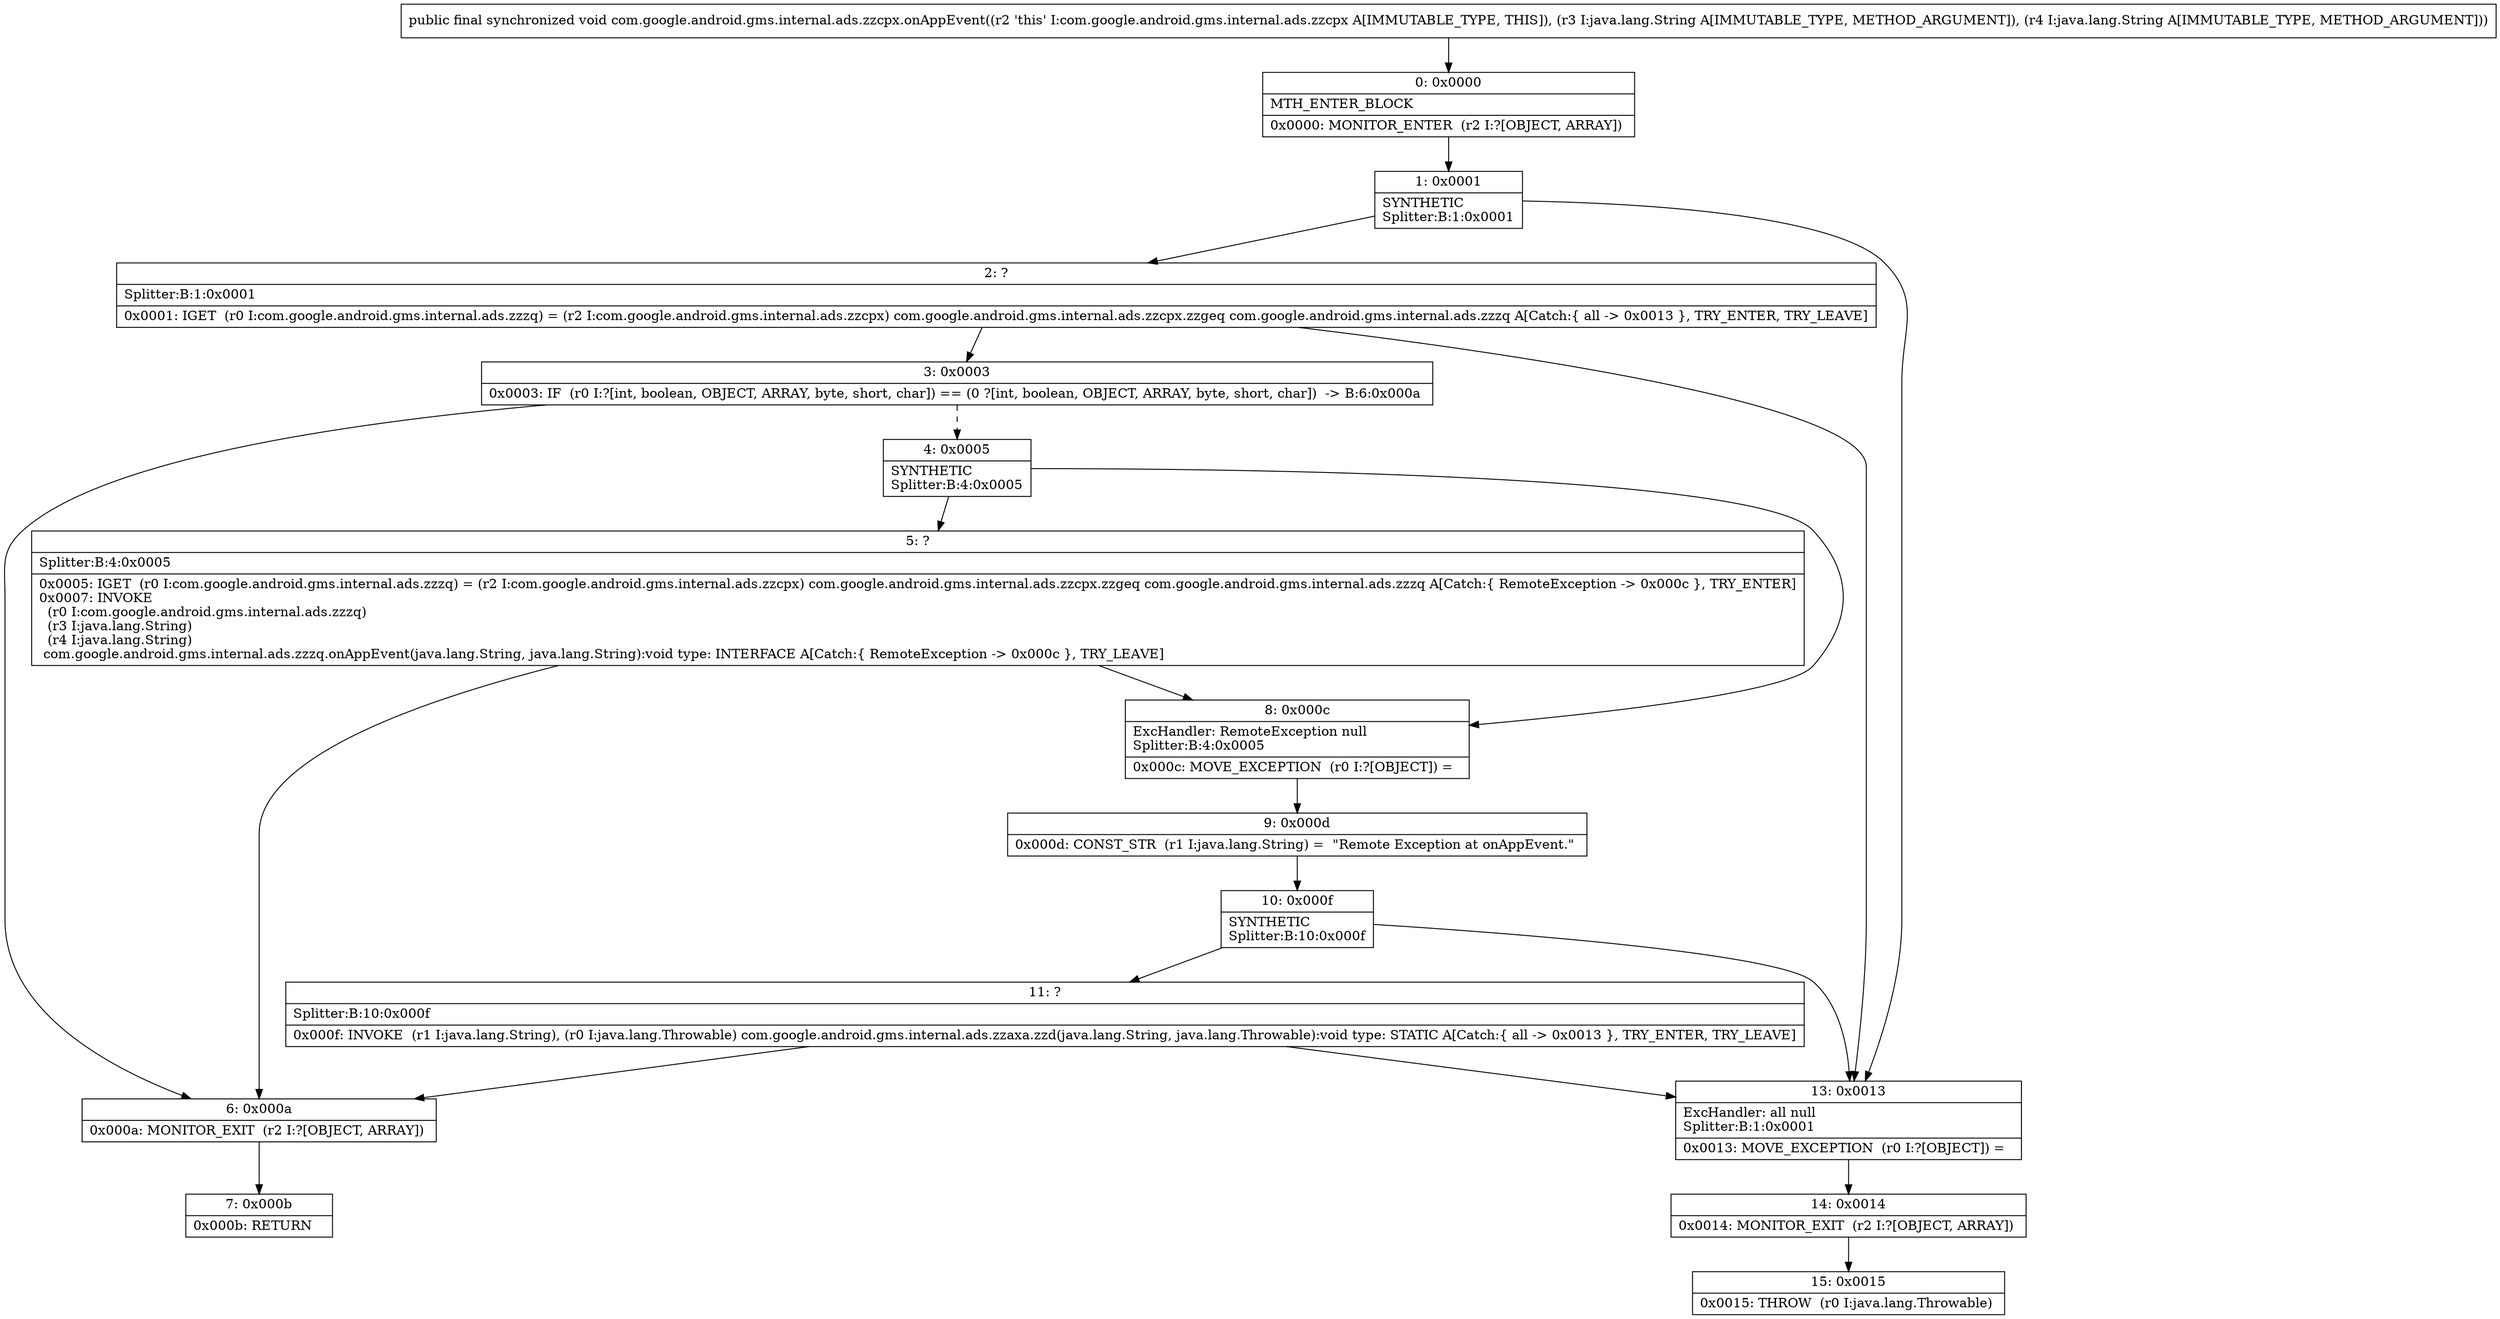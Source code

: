 digraph "CFG forcom.google.android.gms.internal.ads.zzcpx.onAppEvent(Ljava\/lang\/String;Ljava\/lang\/String;)V" {
Node_0 [shape=record,label="{0\:\ 0x0000|MTH_ENTER_BLOCK\l|0x0000: MONITOR_ENTER  (r2 I:?[OBJECT, ARRAY]) \l}"];
Node_1 [shape=record,label="{1\:\ 0x0001|SYNTHETIC\lSplitter:B:1:0x0001\l}"];
Node_2 [shape=record,label="{2\:\ ?|Splitter:B:1:0x0001\l|0x0001: IGET  (r0 I:com.google.android.gms.internal.ads.zzzq) = (r2 I:com.google.android.gms.internal.ads.zzcpx) com.google.android.gms.internal.ads.zzcpx.zzgeq com.google.android.gms.internal.ads.zzzq A[Catch:\{ all \-\> 0x0013 \}, TRY_ENTER, TRY_LEAVE]\l}"];
Node_3 [shape=record,label="{3\:\ 0x0003|0x0003: IF  (r0 I:?[int, boolean, OBJECT, ARRAY, byte, short, char]) == (0 ?[int, boolean, OBJECT, ARRAY, byte, short, char])  \-\> B:6:0x000a \l}"];
Node_4 [shape=record,label="{4\:\ 0x0005|SYNTHETIC\lSplitter:B:4:0x0005\l}"];
Node_5 [shape=record,label="{5\:\ ?|Splitter:B:4:0x0005\l|0x0005: IGET  (r0 I:com.google.android.gms.internal.ads.zzzq) = (r2 I:com.google.android.gms.internal.ads.zzcpx) com.google.android.gms.internal.ads.zzcpx.zzgeq com.google.android.gms.internal.ads.zzzq A[Catch:\{ RemoteException \-\> 0x000c \}, TRY_ENTER]\l0x0007: INVOKE  \l  (r0 I:com.google.android.gms.internal.ads.zzzq)\l  (r3 I:java.lang.String)\l  (r4 I:java.lang.String)\l com.google.android.gms.internal.ads.zzzq.onAppEvent(java.lang.String, java.lang.String):void type: INTERFACE A[Catch:\{ RemoteException \-\> 0x000c \}, TRY_LEAVE]\l}"];
Node_6 [shape=record,label="{6\:\ 0x000a|0x000a: MONITOR_EXIT  (r2 I:?[OBJECT, ARRAY]) \l}"];
Node_7 [shape=record,label="{7\:\ 0x000b|0x000b: RETURN   \l}"];
Node_8 [shape=record,label="{8\:\ 0x000c|ExcHandler: RemoteException null\lSplitter:B:4:0x0005\l|0x000c: MOVE_EXCEPTION  (r0 I:?[OBJECT]) =  \l}"];
Node_9 [shape=record,label="{9\:\ 0x000d|0x000d: CONST_STR  (r1 I:java.lang.String) =  \"Remote Exception at onAppEvent.\" \l}"];
Node_10 [shape=record,label="{10\:\ 0x000f|SYNTHETIC\lSplitter:B:10:0x000f\l}"];
Node_11 [shape=record,label="{11\:\ ?|Splitter:B:10:0x000f\l|0x000f: INVOKE  (r1 I:java.lang.String), (r0 I:java.lang.Throwable) com.google.android.gms.internal.ads.zzaxa.zzd(java.lang.String, java.lang.Throwable):void type: STATIC A[Catch:\{ all \-\> 0x0013 \}, TRY_ENTER, TRY_LEAVE]\l}"];
Node_13 [shape=record,label="{13\:\ 0x0013|ExcHandler: all null\lSplitter:B:1:0x0001\l|0x0013: MOVE_EXCEPTION  (r0 I:?[OBJECT]) =  \l}"];
Node_14 [shape=record,label="{14\:\ 0x0014|0x0014: MONITOR_EXIT  (r2 I:?[OBJECT, ARRAY]) \l}"];
Node_15 [shape=record,label="{15\:\ 0x0015|0x0015: THROW  (r0 I:java.lang.Throwable) \l}"];
MethodNode[shape=record,label="{public final synchronized void com.google.android.gms.internal.ads.zzcpx.onAppEvent((r2 'this' I:com.google.android.gms.internal.ads.zzcpx A[IMMUTABLE_TYPE, THIS]), (r3 I:java.lang.String A[IMMUTABLE_TYPE, METHOD_ARGUMENT]), (r4 I:java.lang.String A[IMMUTABLE_TYPE, METHOD_ARGUMENT])) }"];
MethodNode -> Node_0;
Node_0 -> Node_1;
Node_1 -> Node_2;
Node_1 -> Node_13;
Node_2 -> Node_3;
Node_2 -> Node_13;
Node_3 -> Node_4[style=dashed];
Node_3 -> Node_6;
Node_4 -> Node_5;
Node_4 -> Node_8;
Node_5 -> Node_6;
Node_5 -> Node_8;
Node_6 -> Node_7;
Node_8 -> Node_9;
Node_9 -> Node_10;
Node_10 -> Node_11;
Node_10 -> Node_13;
Node_11 -> Node_13;
Node_11 -> Node_6;
Node_13 -> Node_14;
Node_14 -> Node_15;
}

